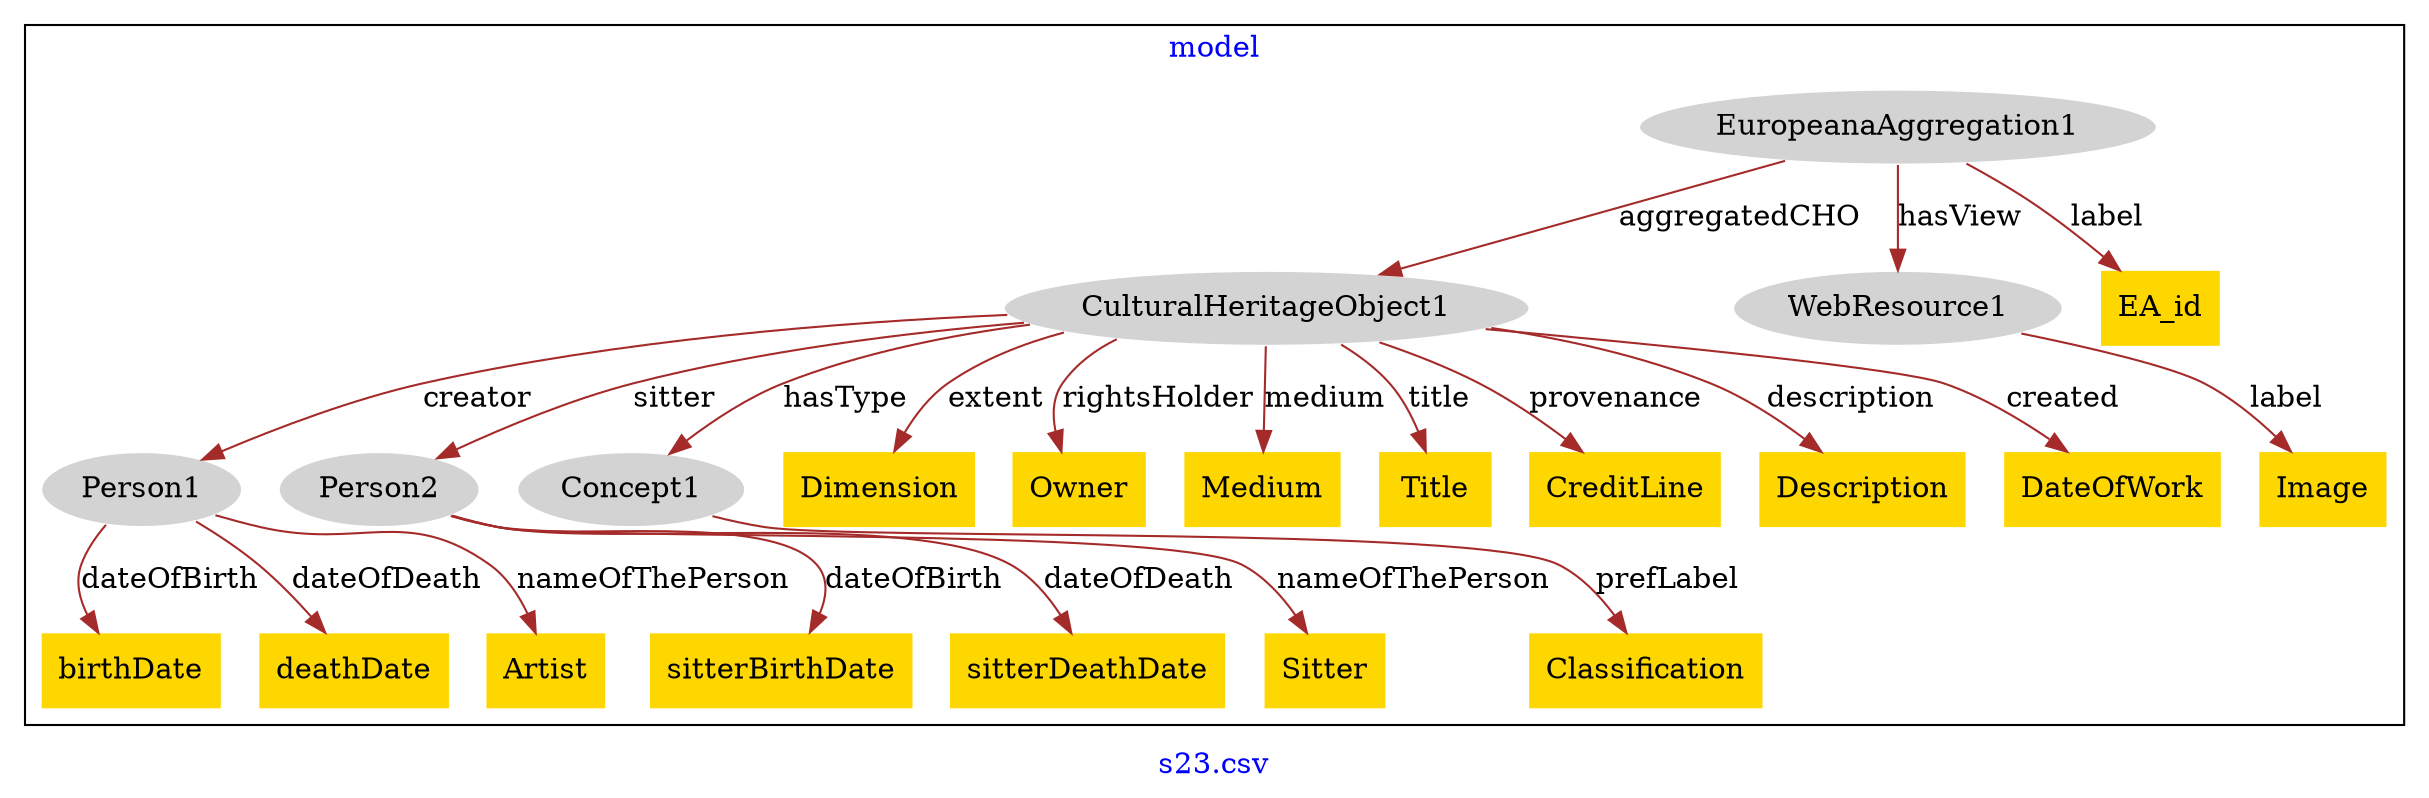 digraph n0 {
fontcolor="blue"
remincross="true"
label="s23.csv"
subgraph cluster {
label="model"
n2[style="filled",color="white",fillcolor="lightgray",label="CulturalHeritageObject1"];
n3[style="filled",color="white",fillcolor="lightgray",label="Person1"];
n4[style="filled",color="white",fillcolor="lightgray",label="Person2"];
n5[style="filled",color="white",fillcolor="lightgray",label="Concept1"];
n6[style="filled",color="white",fillcolor="lightgray",label="EuropeanaAggregation1"];
n7[style="filled",color="white",fillcolor="lightgray",label="WebResource1"];
n8[shape="plaintext",style="filled",fillcolor="gold",label="Dimension"];
n9[shape="plaintext",style="filled",fillcolor="gold",label="EA_id"];
n10[shape="plaintext",style="filled",fillcolor="gold",label="Owner"];
n11[shape="plaintext",style="filled",fillcolor="gold",label="Classification"];
n12[shape="plaintext",style="filled",fillcolor="gold",label="birthDate"];
n13[shape="plaintext",style="filled",fillcolor="gold",label="Medium"];
n14[shape="plaintext",style="filled",fillcolor="gold",label="deathDate"];
n15[shape="plaintext",style="filled",fillcolor="gold",label="Title"];
n16[shape="plaintext",style="filled",fillcolor="gold",label="sitterBirthDate"];
n17[shape="plaintext",style="filled",fillcolor="gold",label="Artist"];
n18[shape="plaintext",style="filled",fillcolor="gold",label="sitterDeathDate"];
n19[shape="plaintext",style="filled",fillcolor="gold",label="CreditLine"];
n20[shape="plaintext",style="filled",fillcolor="gold",label="Sitter"];
n21[shape="plaintext",style="filled",fillcolor="gold",label="Image"];
n22[shape="plaintext",style="filled",fillcolor="gold",label="Description"];
n23[shape="plaintext",style="filled",fillcolor="gold",label="DateOfWork"];
}
n2 -> n3[color="brown",fontcolor="black",label="creator"]
n2 -> n4[color="brown",fontcolor="black",label="sitter"]
n2 -> n5[color="brown",fontcolor="black",label="hasType"]
n6 -> n2[color="brown",fontcolor="black",label="aggregatedCHO"]
n6 -> n7[color="brown",fontcolor="black",label="hasView"]
n2 -> n8[color="brown",fontcolor="black",label="extent"]
n6 -> n9[color="brown",fontcolor="black",label="label"]
n2 -> n10[color="brown",fontcolor="black",label="rightsHolder"]
n5 -> n11[color="brown",fontcolor="black",label="prefLabel"]
n3 -> n12[color="brown",fontcolor="black",label="dateOfBirth"]
n2 -> n13[color="brown",fontcolor="black",label="medium"]
n3 -> n14[color="brown",fontcolor="black",label="dateOfDeath"]
n2 -> n15[color="brown",fontcolor="black",label="title"]
n4 -> n16[color="brown",fontcolor="black",label="dateOfBirth"]
n3 -> n17[color="brown",fontcolor="black",label="nameOfThePerson"]
n4 -> n18[color="brown",fontcolor="black",label="dateOfDeath"]
n2 -> n19[color="brown",fontcolor="black",label="provenance"]
n4 -> n20[color="brown",fontcolor="black",label="nameOfThePerson"]
n7 -> n21[color="brown",fontcolor="black",label="label"]
n2 -> n22[color="brown",fontcolor="black",label="description"]
n2 -> n23[color="brown",fontcolor="black",label="created"]
}
